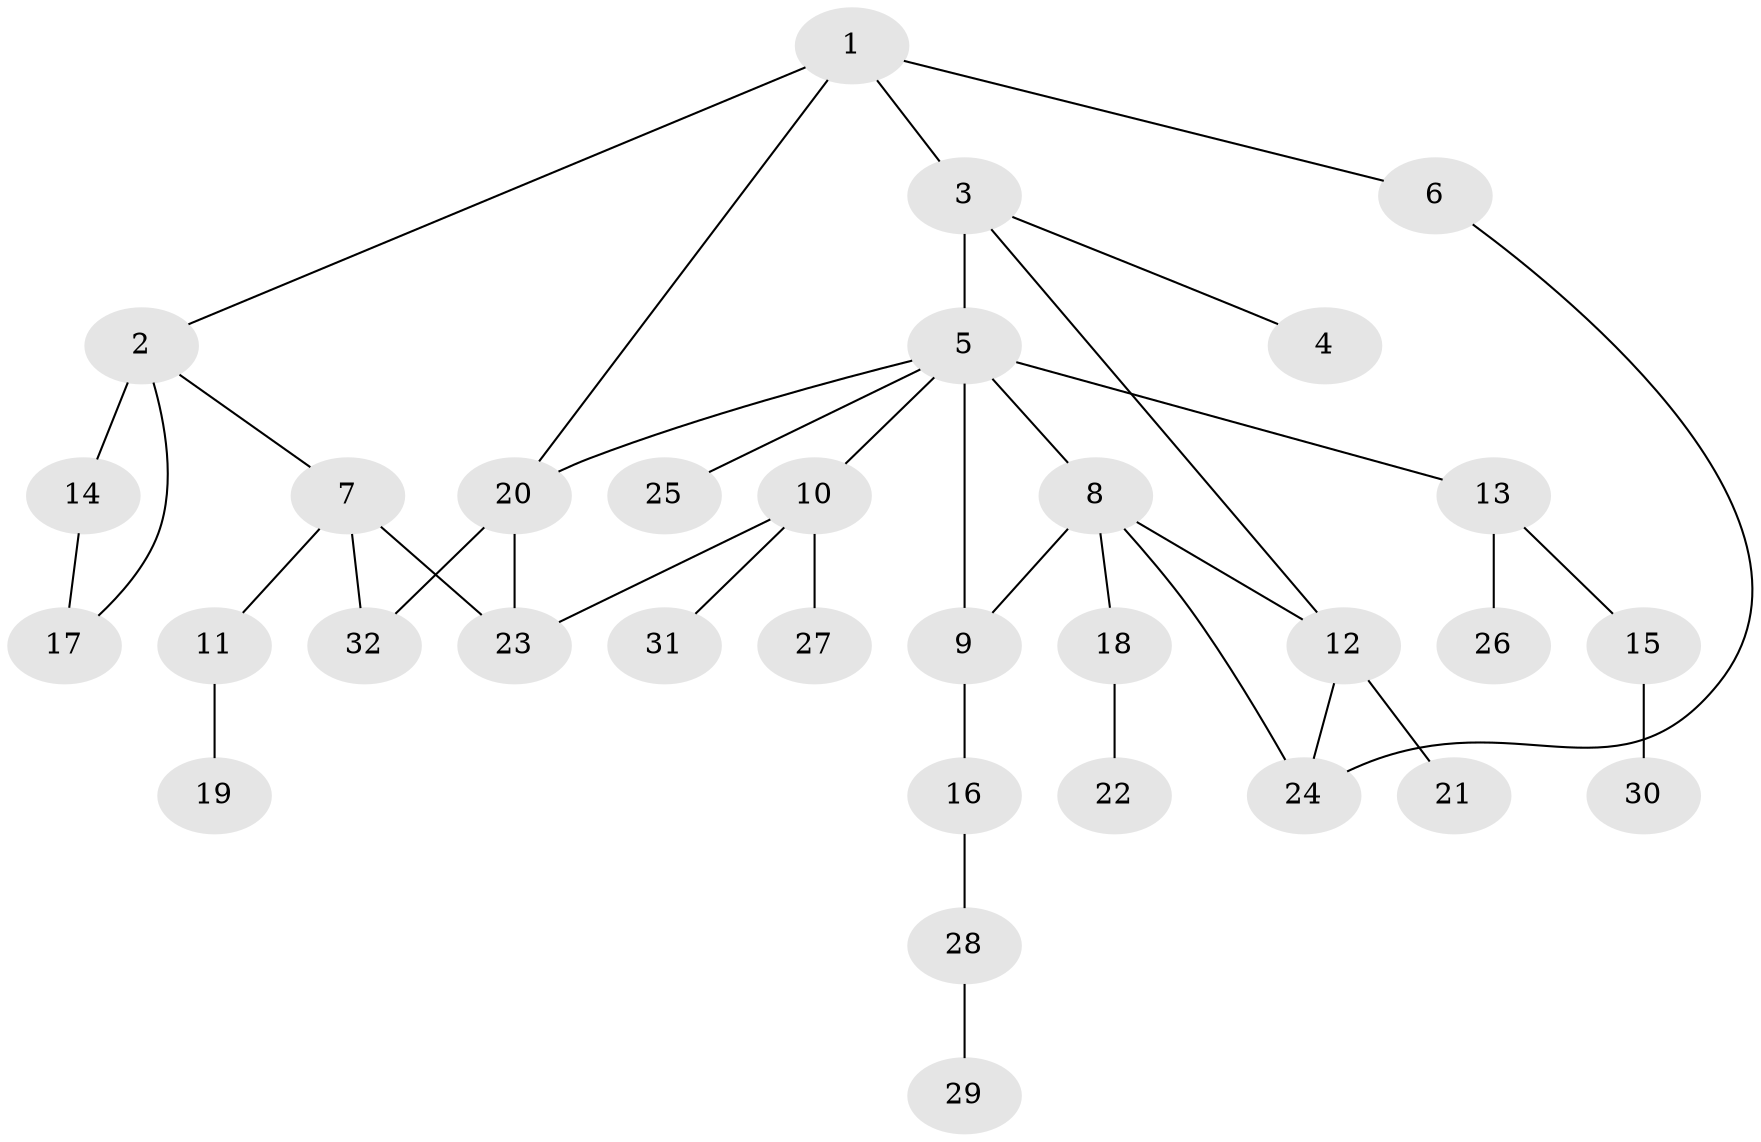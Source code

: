 // original degree distribution, {5: 0.04918032786885246, 7: 0.03278688524590164, 2: 0.2459016393442623, 4: 0.11475409836065574, 3: 0.09836065573770492, 1: 0.4426229508196721, 6: 0.01639344262295082}
// Generated by graph-tools (version 1.1) at 2025/34/03/09/25 02:34:31]
// undirected, 32 vertices, 40 edges
graph export_dot {
graph [start="1"]
  node [color=gray90,style=filled];
  1;
  2;
  3;
  4;
  5;
  6;
  7;
  8;
  9;
  10;
  11;
  12;
  13;
  14;
  15;
  16;
  17;
  18;
  19;
  20;
  21;
  22;
  23;
  24;
  25;
  26;
  27;
  28;
  29;
  30;
  31;
  32;
  1 -- 2 [weight=1.0];
  1 -- 3 [weight=1.0];
  1 -- 6 [weight=1.0];
  1 -- 20 [weight=1.0];
  2 -- 7 [weight=1.0];
  2 -- 14 [weight=3.0];
  2 -- 17 [weight=1.0];
  3 -- 4 [weight=1.0];
  3 -- 5 [weight=3.0];
  3 -- 12 [weight=1.0];
  5 -- 8 [weight=1.0];
  5 -- 9 [weight=1.0];
  5 -- 10 [weight=1.0];
  5 -- 13 [weight=1.0];
  5 -- 20 [weight=1.0];
  5 -- 25 [weight=1.0];
  6 -- 24 [weight=1.0];
  7 -- 11 [weight=1.0];
  7 -- 23 [weight=1.0];
  7 -- 32 [weight=1.0];
  8 -- 9 [weight=1.0];
  8 -- 12 [weight=1.0];
  8 -- 18 [weight=1.0];
  8 -- 24 [weight=1.0];
  9 -- 16 [weight=2.0];
  10 -- 23 [weight=1.0];
  10 -- 27 [weight=1.0];
  10 -- 31 [weight=1.0];
  11 -- 19 [weight=1.0];
  12 -- 21 [weight=1.0];
  12 -- 24 [weight=1.0];
  13 -- 15 [weight=1.0];
  13 -- 26 [weight=1.0];
  14 -- 17 [weight=1.0];
  15 -- 30 [weight=1.0];
  16 -- 28 [weight=1.0];
  18 -- 22 [weight=1.0];
  20 -- 23 [weight=1.0];
  20 -- 32 [weight=1.0];
  28 -- 29 [weight=1.0];
}
